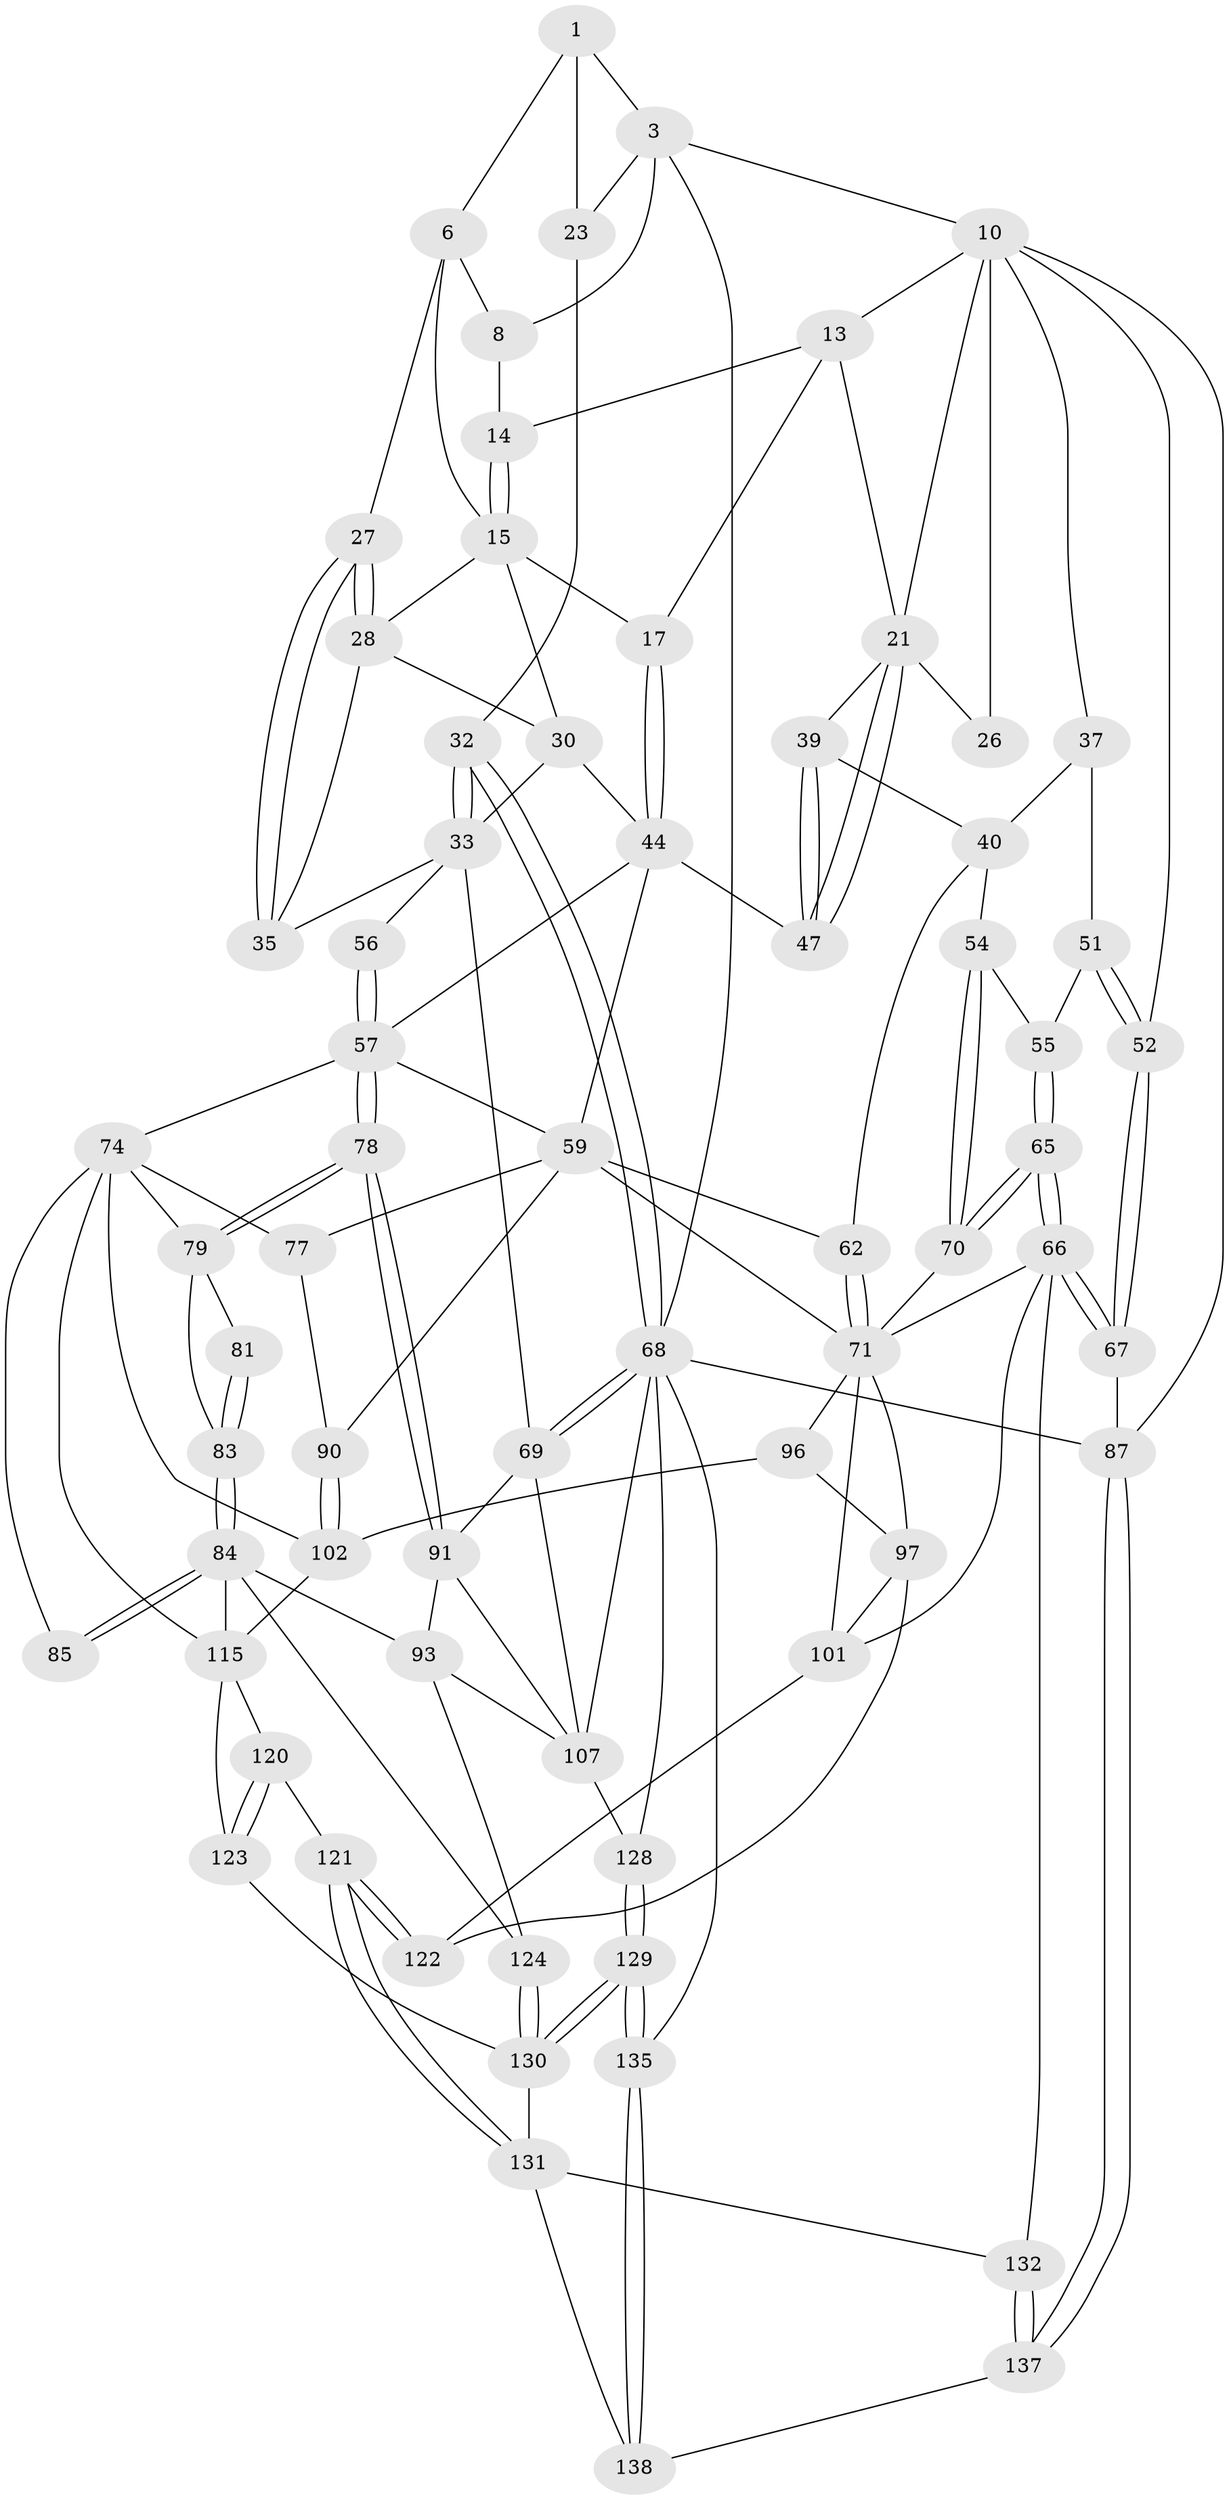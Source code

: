// original degree distribution, {3: 0.028985507246376812, 4: 0.2318840579710145, 6: 0.2463768115942029, 5: 0.4927536231884058}
// Generated by graph-tools (version 1.1) at 2025/28/03/15/25 16:28:00]
// undirected, 69 vertices, 163 edges
graph export_dot {
graph [start="1"]
  node [color=gray90,style=filled];
  1 [pos="+0.8800517064583049+0",super="+2+5"];
  3 [pos="+1+0",super="+4+9"];
  6 [pos="+0.8671887498792623+0.13975202288779057",super="+7+24"];
  8 [pos="+0.6753966980535977+0"];
  10 [pos="+0+0",super="+36+11"];
  13 [pos="+0.3505563406786742+0",super="+18"];
  14 [pos="+0.6290412064471417+0"];
  15 [pos="+0.565116423708019+0.11394072204194235",super="+16+20"];
  17 [pos="+0.5232255082835212+0.15324818038835583"];
  21 [pos="+0.4402258476744295+0.1824163045081146",super="+22"];
  23 [pos="+0.9248843711247953+0.15158078889791335",super="+31"];
  26 [pos="+0.16862364263364313+0.07609711010801022"];
  27 [pos="+0.7579205510043082+0.23314880659849668"];
  28 [pos="+0.6546328714428776+0.1740012805843091",super="+29"];
  30 [pos="+0.6233180872001034+0.24955197475858792",super="+42"];
  32 [pos="+1+0.3600545065605832"];
  33 [pos="+0.8198889911598793+0.3048481722005587",super="+63+34"];
  35 [pos="+0.7557391442302733+0.24378534030111207"];
  37 [pos="+0.024473741939800394+0.22991308711717107",super="+38+48"];
  39 [pos="+0.21365908870425968+0.2242147913751116"];
  40 [pos="+0.20159493129976117+0.25459228458182853",super="+53"];
  44 [pos="+0.5407877070545+0.2566541339887206",super="+45"];
  47 [pos="+0.40047637070794007+0.27011194818441664"];
  51 [pos="+0.04454282183422567+0.34849318352240544"];
  52 [pos="+0+0.31415570322035474"];
  54 [pos="+0.18027626642664157+0.38096443732470414"];
  55 [pos="+0.07661281469479361+0.3713213714558412"];
  56 [pos="+0.6871903636720527+0.45176213633772144"];
  57 [pos="+0.67961703300736+0.4619511296744315",super="+58"];
  59 [pos="+0.4244926613732511+0.37945142241006397",super="+60"];
  62 [pos="+0.20399610576937152+0.3948449896072131"];
  65 [pos="+0+0.5265911419355402"];
  66 [pos="+0+0.6050908916191938",super="+99"];
  67 [pos="+0+0.6052101277297717",super="+86"];
  68 [pos="+1+0.3647574782999107",super="+110"];
  69 [pos="+0.9253618292334913+0.4528530096039323",super="+95"];
  70 [pos="+0.10380588878667973+0.5196056294590101"];
  71 [pos="+0.18945862650814782+0.5419260168665213",super="+72+89"];
  74 [pos="+0.4820526468278319+0.4802710641582701",super="+80+75"];
  77 [pos="+0.4003705235652086+0.5564205312472396"];
  78 [pos="+0.6795549310536101+0.4631915922025044"];
  79 [pos="+0.6136112967612181+0.48799231074104704",super="+82"];
  81 [pos="+0.5438910861732618+0.5204044179658763"];
  83 [pos="+0.5317604278399168+0.6026330949366379"];
  84 [pos="+0.5292298082664044+0.6108499840364376",super="+94"];
  85 [pos="+0.5258651471794875+0.6098123542634712"];
  87 [pos="+0+1"];
  90 [pos="+0.29630217908012807+0.5361704345480875"];
  91 [pos="+0.6907378717141508+0.5037458520647665",super="+92"];
  93 [pos="+0.5836521452834966+0.6173192280721115",super="+117"];
  96 [pos="+0.20768788157996604+0.5899212195432751",super="+103"];
  97 [pos="+0.1678828894305325+0.6219078105494023",super="+100"];
  101 [pos="+0.13383178731746828+0.6583033764162017",super="+125"];
  102 [pos="+0.3064992310395922+0.6160322218256248",super="+105"];
  107 [pos="+0.8406327603174114+0.6320855500030829",super="+112+108"];
  115 [pos="+0.4485635470096307+0.6652404145537608",super="+116+119"];
  120 [pos="+0.37363585480512945+0.7938201383066734"];
  121 [pos="+0.28120070866707697+0.7751355241530441"];
  122 [pos="+0.2706255877120819+0.7551014394652545"];
  123 [pos="+0.4568454088281159+0.85110397362563"];
  124 [pos="+0.6828420994687895+0.7564886130293382"];
  128 [pos="+0.8575118583961432+0.8886514722646693"];
  129 [pos="+0.8324568917515348+1"];
  130 [pos="+0.7743463848917989+0.9748748896347793",super="+134"];
  131 [pos="+0.18667621230938525+0.8842099751310426",super="+136"];
  132 [pos="+0.14751027722832588+0.9079459352343681"];
  135 [pos="+0.9555772266577345+1"];
  137 [pos="+0.131199524670911+1"];
  138 [pos="+0.3900067097626238+1"];
  1 -- 3;
  1 -- 23 [weight=2];
  1 -- 6;
  3 -- 8;
  3 -- 10;
  3 -- 68;
  3 -- 23;
  6 -- 8;
  6 -- 15;
  6 -- 27;
  8 -- 14;
  10 -- 87;
  10 -- 52;
  10 -- 37;
  10 -- 26;
  10 -- 13;
  10 -- 21;
  13 -- 14;
  13 -- 17;
  13 -- 21;
  14 -- 15;
  14 -- 15;
  15 -- 17;
  15 -- 30;
  15 -- 28;
  17 -- 44;
  17 -- 44;
  21 -- 47;
  21 -- 47;
  21 -- 26;
  21 -- 39;
  23 -- 32;
  27 -- 28;
  27 -- 28;
  27 -- 35;
  27 -- 35;
  28 -- 35;
  28 -- 30;
  30 -- 33;
  30 -- 44 [weight=2];
  32 -- 33;
  32 -- 33;
  32 -- 68;
  32 -- 68;
  33 -- 56 [weight=2];
  33 -- 69;
  33 -- 35;
  37 -- 40;
  37 -- 51;
  39 -- 40;
  39 -- 47;
  39 -- 47;
  40 -- 54;
  40 -- 62;
  44 -- 59;
  44 -- 47;
  44 -- 57;
  51 -- 52;
  51 -- 52;
  51 -- 55;
  52 -- 67;
  52 -- 67;
  54 -- 55;
  54 -- 70;
  54 -- 70;
  55 -- 65;
  55 -- 65;
  56 -- 57;
  56 -- 57;
  57 -- 78;
  57 -- 78;
  57 -- 74;
  57 -- 59;
  59 -- 90;
  59 -- 77;
  59 -- 62;
  59 -- 71;
  62 -- 71;
  62 -- 71;
  65 -- 66;
  65 -- 66;
  65 -- 70;
  65 -- 70;
  66 -- 67 [weight=2];
  66 -- 67;
  66 -- 132;
  66 -- 101;
  66 -- 71;
  67 -- 87;
  68 -- 69;
  68 -- 69;
  68 -- 128;
  68 -- 87;
  68 -- 135;
  68 -- 107;
  69 -- 107;
  69 -- 91;
  70 -- 71;
  71 -- 97;
  71 -- 101;
  71 -- 96;
  74 -- 79;
  74 -- 115;
  74 -- 85 [weight=2];
  74 -- 77;
  74 -- 102;
  77 -- 90;
  78 -- 79;
  78 -- 79;
  78 -- 91;
  78 -- 91;
  79 -- 81;
  79 -- 83;
  81 -- 83;
  81 -- 83;
  83 -- 84;
  83 -- 84;
  84 -- 85;
  84 -- 85;
  84 -- 124;
  84 -- 115;
  84 -- 93;
  87 -- 137;
  87 -- 137;
  90 -- 102;
  90 -- 102;
  91 -- 93;
  91 -- 107;
  93 -- 107;
  93 -- 124;
  96 -- 97 [weight=2];
  96 -- 102;
  97 -- 122;
  97 -- 101;
  101 -- 122;
  102 -- 115;
  107 -- 128;
  115 -- 120;
  115 -- 123;
  120 -- 121;
  120 -- 123;
  120 -- 123;
  121 -- 122;
  121 -- 122;
  121 -- 131;
  121 -- 131;
  123 -- 130;
  124 -- 130;
  124 -- 130;
  128 -- 129;
  128 -- 129;
  129 -- 130;
  129 -- 130;
  129 -- 135;
  129 -- 135;
  130 -- 131;
  131 -- 132;
  131 -- 138;
  132 -- 137;
  132 -- 137;
  135 -- 138;
  135 -- 138;
  137 -- 138;
}
